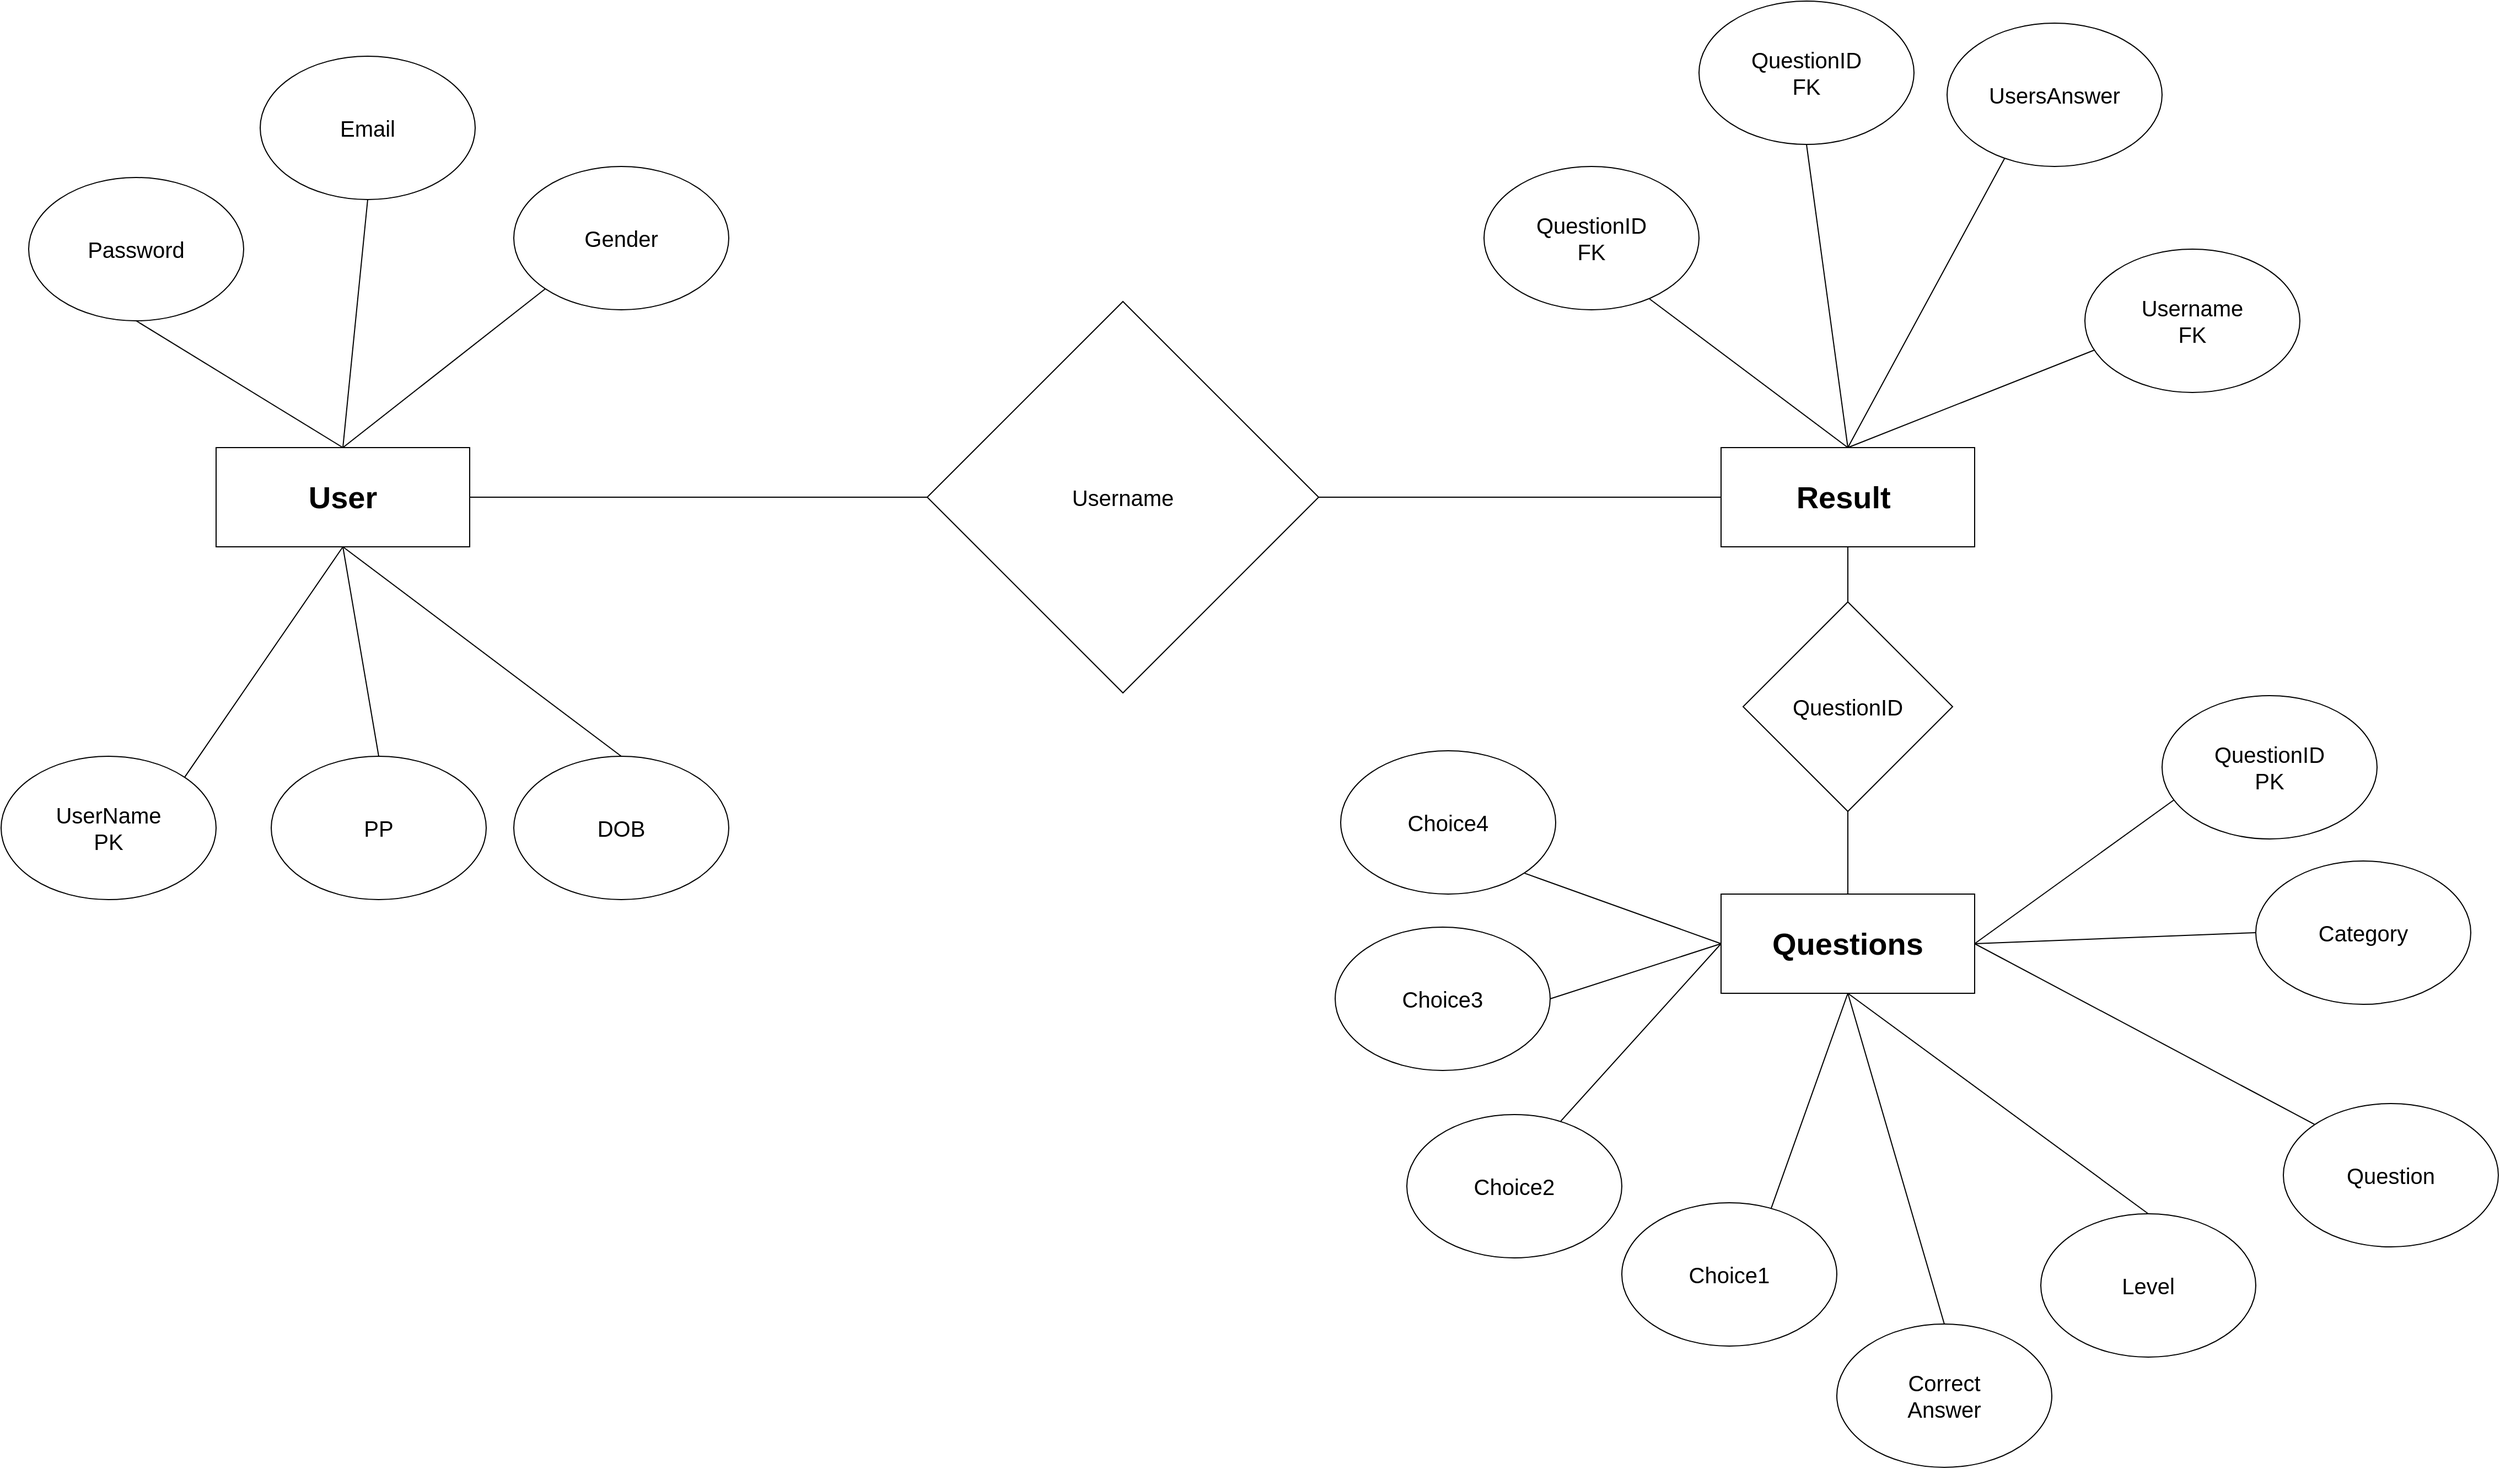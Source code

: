 <mxfile version="21.1.5" type="device">
  <diagram id="R2lEEEUBdFMjLlhIrx00" name="Page-1">
    <mxGraphModel dx="3538" dy="1460" grid="1" gridSize="10" guides="1" tooltips="1" connect="1" arrows="1" fold="1" page="0" pageScale="1" pageWidth="850" pageHeight="1100" math="0" shadow="0" extFonts="Permanent Marker^https://fonts.googleapis.com/css?family=Permanent+Marker">
      <root>
        <mxCell id="0" />
        <mxCell id="1" parent="0" />
        <mxCell id="DlH067QoaAeEnjAMG3pG-2" value="&lt;font style=&quot;font-size: 20px;&quot;&gt;UserName&lt;br&gt;PK&lt;br&gt;&lt;/font&gt;" style="ellipse;whiteSpace=wrap;html=1;shadow=0;" vertex="1" parent="1">
          <mxGeometry x="-1010" y="605" width="195" height="130" as="geometry" />
        </mxCell>
        <mxCell id="DlH067QoaAeEnjAMG3pG-3" value="&lt;font style=&quot;font-size: 20px;&quot;&gt;Email&lt;/font&gt;" style="ellipse;whiteSpace=wrap;html=1;" vertex="1" parent="1">
          <mxGeometry x="-775" y="-30" width="195" height="130" as="geometry" />
        </mxCell>
        <mxCell id="DlH067QoaAeEnjAMG3pG-9" value="&lt;font style=&quot;font-size: 20px;&quot;&gt;Password&lt;/font&gt;" style="ellipse;whiteSpace=wrap;html=1;" vertex="1" parent="1">
          <mxGeometry x="-985" y="80" width="195" height="130" as="geometry" />
        </mxCell>
        <mxCell id="DlH067QoaAeEnjAMG3pG-10" value="&lt;font style=&quot;font-size: 20px;&quot;&gt;Gender&lt;/font&gt;" style="ellipse;whiteSpace=wrap;html=1;" vertex="1" parent="1">
          <mxGeometry x="-545" y="70" width="195" height="130" as="geometry" />
        </mxCell>
        <mxCell id="DlH067QoaAeEnjAMG3pG-11" value="&lt;font style=&quot;font-size: 20px;&quot;&gt;DOB&lt;/font&gt;" style="ellipse;whiteSpace=wrap;html=1;" vertex="1" parent="1">
          <mxGeometry x="-545" y="605" width="195" height="130" as="geometry" />
        </mxCell>
        <mxCell id="DlH067QoaAeEnjAMG3pG-12" value="&lt;font style=&quot;font-size: 20px;&quot;&gt;PP&lt;/font&gt;" style="ellipse;whiteSpace=wrap;html=1;" vertex="1" parent="1">
          <mxGeometry x="-765" y="605" width="195" height="130" as="geometry" />
        </mxCell>
        <mxCell id="DlH067QoaAeEnjAMG3pG-29" value="" style="endArrow=none;html=1;rounded=0;entryX=0.5;entryY=0;entryDx=0;entryDy=0;exitX=0.5;exitY=1;exitDx=0;exitDy=0;" edge="1" parent="1" source="DlH067QoaAeEnjAMG3pG-52" target="DlH067QoaAeEnjAMG3pG-12">
          <mxGeometry width="50" height="50" relative="1" as="geometry">
            <mxPoint x="-660.0" y="340" as="sourcePoint" />
            <mxPoint x="-565" y="240" as="targetPoint" />
          </mxGeometry>
        </mxCell>
        <mxCell id="DlH067QoaAeEnjAMG3pG-30" value="" style="endArrow=none;html=1;rounded=0;entryX=1;entryY=0;entryDx=0;entryDy=0;exitX=0.5;exitY=1;exitDx=0;exitDy=0;" edge="1" parent="1" source="DlH067QoaAeEnjAMG3pG-52" target="DlH067QoaAeEnjAMG3pG-2">
          <mxGeometry width="50" height="50" relative="1" as="geometry">
            <mxPoint x="-660.0" y="340" as="sourcePoint" />
            <mxPoint x="-825" y="270" as="targetPoint" />
          </mxGeometry>
        </mxCell>
        <mxCell id="DlH067QoaAeEnjAMG3pG-31" value="" style="endArrow=none;html=1;rounded=0;entryX=0.5;entryY=0;entryDx=0;entryDy=0;exitX=0.5;exitY=1;exitDx=0;exitDy=0;" edge="1" parent="1" source="DlH067QoaAeEnjAMG3pG-52" target="DlH067QoaAeEnjAMG3pG-11">
          <mxGeometry width="50" height="50" relative="1" as="geometry">
            <mxPoint x="-660.0" y="340" as="sourcePoint" />
            <mxPoint x="-783" y="178" as="targetPoint" />
          </mxGeometry>
        </mxCell>
        <mxCell id="DlH067QoaAeEnjAMG3pG-32" value="" style="endArrow=none;html=1;rounded=0;entryX=0.5;entryY=1;entryDx=0;entryDy=0;exitX=0.5;exitY=0;exitDx=0;exitDy=0;" edge="1" parent="1" source="DlH067QoaAeEnjAMG3pG-52" target="DlH067QoaAeEnjAMG3pG-9">
          <mxGeometry width="50" height="50" relative="1" as="geometry">
            <mxPoint x="-660.0" y="340" as="sourcePoint" />
            <mxPoint x="-675" y="130" as="targetPoint" />
          </mxGeometry>
        </mxCell>
        <mxCell id="DlH067QoaAeEnjAMG3pG-33" value="" style="endArrow=none;html=1;rounded=0;entryX=0.5;entryY=1;entryDx=0;entryDy=0;exitX=0.5;exitY=0;exitDx=0;exitDy=0;" edge="1" parent="1" source="DlH067QoaAeEnjAMG3pG-52" target="DlH067QoaAeEnjAMG3pG-3">
          <mxGeometry width="50" height="50" relative="1" as="geometry">
            <mxPoint x="-660.0" y="340" as="sourcePoint" />
            <mxPoint x="-537" y="138" as="targetPoint" />
          </mxGeometry>
        </mxCell>
        <mxCell id="DlH067QoaAeEnjAMG3pG-34" value="" style="endArrow=none;html=1;rounded=0;entryX=0;entryY=1;entryDx=0;entryDy=0;exitX=0.5;exitY=0;exitDx=0;exitDy=0;" edge="1" parent="1" source="DlH067QoaAeEnjAMG3pG-52" target="DlH067QoaAeEnjAMG3pG-10">
          <mxGeometry width="50" height="50" relative="1" as="geometry">
            <mxPoint x="-660.0" y="340" as="sourcePoint" />
            <mxPoint x="-427" y="208" as="targetPoint" />
          </mxGeometry>
        </mxCell>
        <mxCell id="DlH067QoaAeEnjAMG3pG-37" value="" style="endArrow=none;html=1;rounded=0;entryX=0;entryY=0.5;entryDx=0;entryDy=0;" edge="1" parent="1" source="DlH067QoaAeEnjAMG3pG-38">
          <mxGeometry width="50" height="50" relative="1" as="geometry">
            <mxPoint x="-140" y="369.88" as="sourcePoint" />
            <mxPoint x="560" y="370" as="targetPoint" />
          </mxGeometry>
        </mxCell>
        <mxCell id="DlH067QoaAeEnjAMG3pG-41" value="&lt;font style=&quot;font-size: 20px;&quot;&gt;UsersAnswer&lt;/font&gt;" style="ellipse;whiteSpace=wrap;html=1;" vertex="1" parent="1">
          <mxGeometry x="755" y="-60" width="195" height="130" as="geometry" />
        </mxCell>
        <mxCell id="DlH067QoaAeEnjAMG3pG-43" value="&lt;font style=&quot;font-size: 20px;&quot;&gt;QuestionID&lt;br&gt;FK&lt;br&gt;&lt;/font&gt;" style="ellipse;whiteSpace=wrap;html=1;" vertex="1" parent="1">
          <mxGeometry x="530" y="-80" width="195" height="130" as="geometry" />
        </mxCell>
        <mxCell id="DlH067QoaAeEnjAMG3pG-44" value="" style="endArrow=none;html=1;rounded=0;exitX=0.5;exitY=0;exitDx=0;exitDy=0;entryX=0.769;entryY=0.923;entryDx=0;entryDy=0;entryPerimeter=0;" edge="1" parent="1" source="DlH067QoaAeEnjAMG3pG-51" target="DlH067QoaAeEnjAMG3pG-91">
          <mxGeometry width="50" height="50" relative="1" as="geometry">
            <mxPoint x="635" y="340" as="sourcePoint" />
            <mxPoint x="482.034" y="191.544" as="targetPoint" />
          </mxGeometry>
        </mxCell>
        <mxCell id="DlH067QoaAeEnjAMG3pG-45" value="" style="endArrow=none;html=1;rounded=0;entryX=0.5;entryY=1;entryDx=0;entryDy=0;exitX=0.5;exitY=0;exitDx=0;exitDy=0;" edge="1" parent="1" source="DlH067QoaAeEnjAMG3pG-51" target="DlH067QoaAeEnjAMG3pG-43">
          <mxGeometry width="50" height="50" relative="1" as="geometry">
            <mxPoint x="635" y="340" as="sourcePoint" />
            <mxPoint x="542" y="228" as="targetPoint" />
          </mxGeometry>
        </mxCell>
        <mxCell id="DlH067QoaAeEnjAMG3pG-48" value="" style="endArrow=none;html=1;rounded=0;entryX=0.267;entryY=0.945;entryDx=0;entryDy=0;exitX=0.5;exitY=0;exitDx=0;exitDy=0;entryPerimeter=0;" edge="1" parent="1" source="DlH067QoaAeEnjAMG3pG-51" target="DlH067QoaAeEnjAMG3pG-41">
          <mxGeometry width="50" height="50" relative="1" as="geometry">
            <mxPoint x="635" y="340" as="sourcePoint" />
            <mxPoint x="640" y="130" as="targetPoint" />
          </mxGeometry>
        </mxCell>
        <mxCell id="DlH067QoaAeEnjAMG3pG-49" value="" style="endArrow=none;html=1;rounded=0;entryX=0;entryY=0.5;entryDx=0;entryDy=0;exitX=1;exitY=0.5;exitDx=0;exitDy=0;" edge="1" parent="1" source="DlH067QoaAeEnjAMG3pG-52" target="DlH067QoaAeEnjAMG3pG-38">
          <mxGeometry width="50" height="50" relative="1" as="geometry">
            <mxPoint x="-140" y="369.88" as="sourcePoint" />
            <mxPoint x="560" y="370" as="targetPoint" />
          </mxGeometry>
        </mxCell>
        <mxCell id="DlH067QoaAeEnjAMG3pG-38" value="&lt;font style=&quot;font-size: 20px;&quot;&gt;Username&lt;/font&gt;" style="rhombus;whiteSpace=wrap;html=1;" vertex="1" parent="1">
          <mxGeometry x="-170" y="192.5" width="355" height="355" as="geometry" />
        </mxCell>
        <mxCell id="DlH067QoaAeEnjAMG3pG-50" value="&lt;font style=&quot;font-size: 28px;&quot;&gt;&lt;b&gt;Questions&lt;/b&gt;&lt;/font&gt;" style="rounded=0;whiteSpace=wrap;html=1;" vertex="1" parent="1">
          <mxGeometry x="550" y="730" width="230" height="90" as="geometry" />
        </mxCell>
        <mxCell id="DlH067QoaAeEnjAMG3pG-51" value="&lt;font style=&quot;font-size: 28px;&quot;&gt;&lt;b&gt;Result&amp;nbsp;&lt;/b&gt;&lt;/font&gt;" style="rounded=0;whiteSpace=wrap;html=1;" vertex="1" parent="1">
          <mxGeometry x="550" y="325" width="230" height="90" as="geometry" />
        </mxCell>
        <mxCell id="DlH067QoaAeEnjAMG3pG-52" value="&lt;font style=&quot;font-size: 28px;&quot;&gt;&lt;b&gt;User&lt;/b&gt;&lt;/font&gt;" style="rounded=0;whiteSpace=wrap;html=1;" vertex="1" parent="1">
          <mxGeometry x="-815" y="325" width="230" height="90" as="geometry" />
        </mxCell>
        <mxCell id="DlH067QoaAeEnjAMG3pG-53" value="" style="endArrow=none;html=1;rounded=0;exitX=0.5;exitY=0;exitDx=0;exitDy=0;entryX=0.5;entryY=1;entryDx=0;entryDy=0;" edge="1" parent="1" source="DlH067QoaAeEnjAMG3pG-55" target="DlH067QoaAeEnjAMG3pG-51">
          <mxGeometry width="50" height="50" relative="1" as="geometry">
            <mxPoint x="664.29" y="665" as="sourcePoint" />
            <mxPoint x="670" y="440" as="targetPoint" />
          </mxGeometry>
        </mxCell>
        <mxCell id="DlH067QoaAeEnjAMG3pG-56" value="" style="endArrow=none;html=1;rounded=0;exitX=0.5;exitY=0;exitDx=0;exitDy=0;entryX=0.5;entryY=1;entryDx=0;entryDy=0;" edge="1" parent="1" source="DlH067QoaAeEnjAMG3pG-50" target="DlH067QoaAeEnjAMG3pG-55">
          <mxGeometry width="50" height="50" relative="1" as="geometry">
            <mxPoint x="665" y="730" as="sourcePoint" />
            <mxPoint x="665" y="415" as="targetPoint" />
          </mxGeometry>
        </mxCell>
        <mxCell id="DlH067QoaAeEnjAMG3pG-55" value="&lt;font style=&quot;font-size: 20px;&quot;&gt;QuestionID&lt;/font&gt;" style="rhombus;whiteSpace=wrap;html=1;" vertex="1" parent="1">
          <mxGeometry x="570" y="465" width="190" height="190" as="geometry" />
        </mxCell>
        <mxCell id="DlH067QoaAeEnjAMG3pG-59" value="&lt;font style=&quot;font-size: 20px;&quot;&gt;Level&lt;/font&gt;" style="ellipse;whiteSpace=wrap;html=1;" vertex="1" parent="1">
          <mxGeometry x="840" y="1020" width="195" height="130" as="geometry" />
        </mxCell>
        <mxCell id="DlH067QoaAeEnjAMG3pG-61" value="&lt;font style=&quot;font-size: 20px;&quot;&gt;Choice1&lt;/font&gt;" style="ellipse;whiteSpace=wrap;html=1;" vertex="1" parent="1">
          <mxGeometry x="460" y="1010" width="195" height="130" as="geometry" />
        </mxCell>
        <mxCell id="DlH067QoaAeEnjAMG3pG-62" value="&lt;font style=&quot;font-size: 20px;&quot;&gt;Correct&lt;br&gt;Answer&lt;/font&gt;" style="ellipse;whiteSpace=wrap;html=1;" vertex="1" parent="1">
          <mxGeometry x="655" y="1120" width="195" height="130" as="geometry" />
        </mxCell>
        <mxCell id="DlH067QoaAeEnjAMG3pG-66" value="&lt;font style=&quot;font-size: 20px;&quot;&gt;Question&lt;/font&gt;" style="ellipse;whiteSpace=wrap;html=1;" vertex="1" parent="1">
          <mxGeometry x="1060" y="920" width="195" height="130" as="geometry" />
        </mxCell>
        <mxCell id="DlH067QoaAeEnjAMG3pG-67" value="&lt;font style=&quot;font-size: 20px;&quot;&gt;QuestionID&lt;br&gt;PK&lt;br&gt;&lt;/font&gt;" style="ellipse;whiteSpace=wrap;html=1;" vertex="1" parent="1">
          <mxGeometry x="950" y="550" width="195" height="130" as="geometry" />
        </mxCell>
        <mxCell id="DlH067QoaAeEnjAMG3pG-68" value="&lt;font style=&quot;font-size: 20px;&quot;&gt;Category&lt;/font&gt;" style="ellipse;whiteSpace=wrap;html=1;" vertex="1" parent="1">
          <mxGeometry x="1035" y="700" width="195" height="130" as="geometry" />
        </mxCell>
        <mxCell id="DlH067QoaAeEnjAMG3pG-69" value="&lt;font style=&quot;font-size: 20px;&quot;&gt;Username&lt;br&gt;FK&lt;br&gt;&lt;/font&gt;" style="ellipse;whiteSpace=wrap;html=1;" vertex="1" parent="1">
          <mxGeometry x="880" y="145" width="195" height="130" as="geometry" />
        </mxCell>
        <mxCell id="DlH067QoaAeEnjAMG3pG-70" value="" style="endArrow=none;html=1;rounded=0;entryX=0.043;entryY=0.705;entryDx=0;entryDy=0;exitX=0.5;exitY=0;exitDx=0;exitDy=0;entryPerimeter=0;" edge="1" parent="1" source="DlH067QoaAeEnjAMG3pG-51" target="DlH067QoaAeEnjAMG3pG-69">
          <mxGeometry width="50" height="50" relative="1" as="geometry">
            <mxPoint x="670" y="320" as="sourcePoint" />
            <mxPoint x="736" y="247" as="targetPoint" />
          </mxGeometry>
        </mxCell>
        <mxCell id="DlH067QoaAeEnjAMG3pG-72" value="" style="endArrow=none;html=1;rounded=0;entryX=1;entryY=0.5;entryDx=0;entryDy=0;exitX=0.056;exitY=0.727;exitDx=0;exitDy=0;exitPerimeter=0;" edge="1" parent="1" source="DlH067QoaAeEnjAMG3pG-67" target="DlH067QoaAeEnjAMG3pG-50">
          <mxGeometry width="50" height="50" relative="1" as="geometry">
            <mxPoint x="720" y="970" as="sourcePoint" />
            <mxPoint x="770" y="920" as="targetPoint" />
          </mxGeometry>
        </mxCell>
        <mxCell id="DlH067QoaAeEnjAMG3pG-73" value="" style="endArrow=none;html=1;rounded=0;entryX=1;entryY=0.5;entryDx=0;entryDy=0;exitX=0;exitY=0.5;exitDx=0;exitDy=0;" edge="1" parent="1" source="DlH067QoaAeEnjAMG3pG-68" target="DlH067QoaAeEnjAMG3pG-50">
          <mxGeometry width="50" height="50" relative="1" as="geometry">
            <mxPoint x="880" y="980" as="sourcePoint" />
            <mxPoint x="675" y="830" as="targetPoint" />
          </mxGeometry>
        </mxCell>
        <mxCell id="DlH067QoaAeEnjAMG3pG-74" value="" style="endArrow=none;html=1;rounded=0;entryX=1;entryY=0.5;entryDx=0;entryDy=0;exitX=0;exitY=0;exitDx=0;exitDy=0;" edge="1" parent="1" source="DlH067QoaAeEnjAMG3pG-66" target="DlH067QoaAeEnjAMG3pG-50">
          <mxGeometry width="50" height="50" relative="1" as="geometry">
            <mxPoint x="798" y="1102" as="sourcePoint" />
            <mxPoint x="675" y="830" as="targetPoint" />
          </mxGeometry>
        </mxCell>
        <mxCell id="DlH067QoaAeEnjAMG3pG-75" value="" style="endArrow=none;html=1;rounded=0;entryX=0.5;entryY=1;entryDx=0;entryDy=0;exitX=0.5;exitY=0;exitDx=0;exitDy=0;" edge="1" parent="1" source="DlH067QoaAeEnjAMG3pG-59" target="DlH067QoaAeEnjAMG3pG-50">
          <mxGeometry width="50" height="50" relative="1" as="geometry">
            <mxPoint x="740" y="1180" as="sourcePoint" />
            <mxPoint x="675" y="830" as="targetPoint" />
          </mxGeometry>
        </mxCell>
        <mxCell id="DlH067QoaAeEnjAMG3pG-76" value="" style="endArrow=none;html=1;rounded=0;exitX=0.5;exitY=0;exitDx=0;exitDy=0;entryX=0.5;entryY=1;entryDx=0;entryDy=0;" edge="1" parent="1" source="DlH067QoaAeEnjAMG3pG-62" target="DlH067QoaAeEnjAMG3pG-50">
          <mxGeometry width="50" height="50" relative="1" as="geometry">
            <mxPoint x="620" y="1250" as="sourcePoint" />
            <mxPoint x="670" y="820" as="targetPoint" />
          </mxGeometry>
        </mxCell>
        <mxCell id="DlH067QoaAeEnjAMG3pG-78" value="" style="endArrow=none;html=1;rounded=0;exitX=0.694;exitY=0.042;exitDx=0;exitDy=0;entryX=0.5;entryY=1;entryDx=0;entryDy=0;exitPerimeter=0;" edge="1" parent="1" source="DlH067QoaAeEnjAMG3pG-61" target="DlH067QoaAeEnjAMG3pG-50">
          <mxGeometry width="50" height="50" relative="1" as="geometry">
            <mxPoint x="500" y="1350" as="sourcePoint" />
            <mxPoint x="670" y="820" as="targetPoint" />
          </mxGeometry>
        </mxCell>
        <mxCell id="DlH067QoaAeEnjAMG3pG-79" value="" style="endArrow=none;html=1;rounded=0;exitX=0.716;exitY=0.046;exitDx=0;exitDy=0;entryX=0;entryY=0.5;entryDx=0;entryDy=0;exitPerimeter=0;" edge="1" parent="1" source="DlH067QoaAeEnjAMG3pG-94" target="DlH067QoaAeEnjAMG3pG-50">
          <mxGeometry width="50" height="50" relative="1" as="geometry">
            <mxPoint x="402.426" y="931.716" as="sourcePoint" />
            <mxPoint x="540" y="775" as="targetPoint" />
          </mxGeometry>
        </mxCell>
        <mxCell id="DlH067QoaAeEnjAMG3pG-83" value="" style="endArrow=none;html=1;rounded=0;exitX=1;exitY=0.5;exitDx=0;exitDy=0;entryX=0;entryY=0.5;entryDx=0;entryDy=0;" edge="1" parent="1" source="DlH067QoaAeEnjAMG3pG-93" target="DlH067QoaAeEnjAMG3pG-50">
          <mxGeometry width="50" height="50" relative="1" as="geometry">
            <mxPoint x="400.0" y="876.665" as="sourcePoint" />
            <mxPoint x="570" y="840" as="targetPoint" />
          </mxGeometry>
        </mxCell>
        <mxCell id="DlH067QoaAeEnjAMG3pG-85" value="" style="endArrow=none;html=1;rounded=0;exitX=1;exitY=1;exitDx=0;exitDy=0;entryX=0;entryY=0.5;entryDx=0;entryDy=0;" edge="1" parent="1" source="DlH067QoaAeEnjAMG3pG-92" target="DlH067QoaAeEnjAMG3pG-50">
          <mxGeometry width="50" height="50" relative="1" as="geometry">
            <mxPoint x="352.426" y="723.284" as="sourcePoint" />
            <mxPoint x="560" y="785" as="targetPoint" />
          </mxGeometry>
        </mxCell>
        <mxCell id="DlH067QoaAeEnjAMG3pG-91" value="&lt;font style=&quot;font-size: 20px;&quot;&gt;QuestionID&lt;br&gt;FK&lt;br&gt;&lt;/font&gt;" style="ellipse;whiteSpace=wrap;html=1;" vertex="1" parent="1">
          <mxGeometry x="335" y="70" width="195" height="130" as="geometry" />
        </mxCell>
        <mxCell id="DlH067QoaAeEnjAMG3pG-92" value="&lt;font style=&quot;font-size: 20px;&quot;&gt;Choice4&lt;br&gt;&lt;/font&gt;" style="ellipse;whiteSpace=wrap;html=1;" vertex="1" parent="1">
          <mxGeometry x="205" y="600" width="195" height="130" as="geometry" />
        </mxCell>
        <mxCell id="DlH067QoaAeEnjAMG3pG-93" value="&lt;font style=&quot;font-size: 20px;&quot;&gt;Choice3&lt;br&gt;&lt;/font&gt;" style="ellipse;whiteSpace=wrap;html=1;" vertex="1" parent="1">
          <mxGeometry x="200" y="760" width="195" height="130" as="geometry" />
        </mxCell>
        <mxCell id="DlH067QoaAeEnjAMG3pG-94" value="&lt;font style=&quot;font-size: 20px;&quot;&gt;Choice2&lt;br&gt;&lt;/font&gt;" style="ellipse;whiteSpace=wrap;html=1;" vertex="1" parent="1">
          <mxGeometry x="265" y="930" width="195" height="130" as="geometry" />
        </mxCell>
      </root>
    </mxGraphModel>
  </diagram>
</mxfile>

